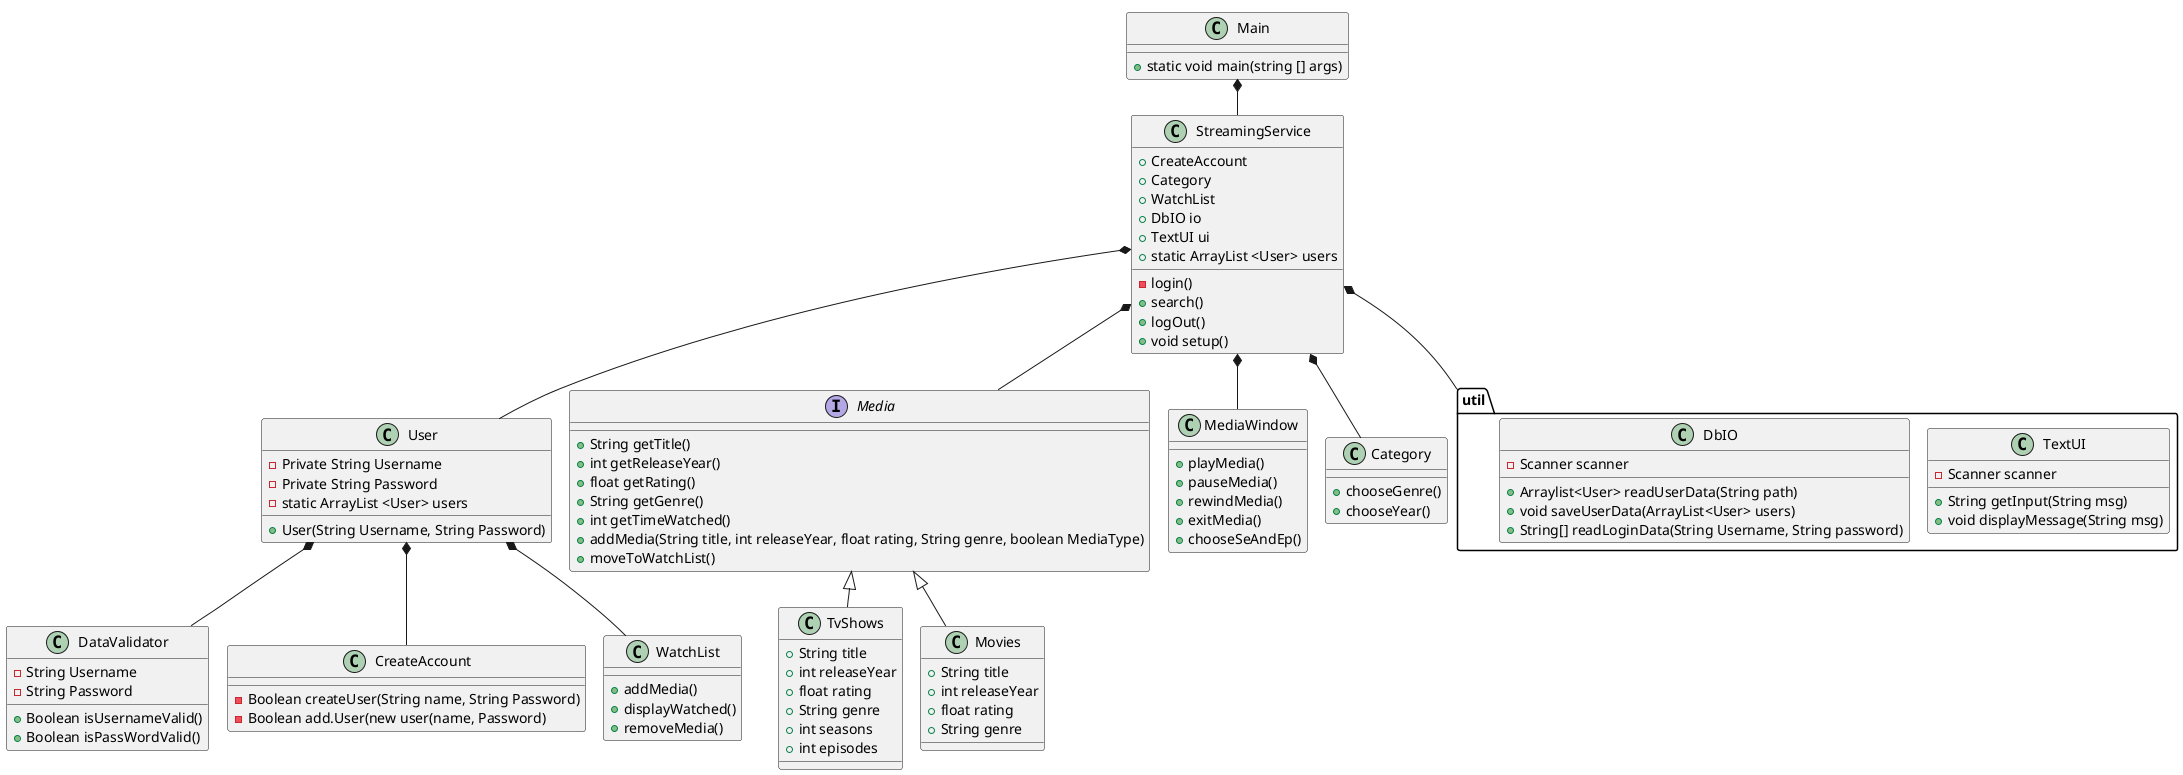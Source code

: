 @startuml
'Domænemodellen giver nye entity klasser
'Pakker, model og util
!pragma layout smetana

class Main
class User
class DataValidator
class CreateAccount
class WatchList
interface Media
class TvShows
class Movies
class MediaWindow
class Category
class StreamingService


package "util"{
       class TextUI
       class DbIO
}

Main *-- StreamingService
StreamingService *-- User
User *-- DataValidator
User *-- CreateAccount
User *-- WatchList
StreamingService *-- Media
Media <|-- Movies
Media <|-- TvShows
StreamingService *-- MediaWindow
StreamingService *-- util
StreamingService *-- Category

Main : + static void main(string [] args)

StreamingService : + CreateAccount
StreamingService : + Category
StreamingService : + WatchList
StreamingService : + DbIO io
StreamingService : + TextUI ui
StreamingService : + static ArrayList <User> users
'---_new-----
StreamingService : - login()
StreamingService : + search()
StreamingService : + logOut()
StreamingService : + void setup()
'-----------

User : - Private String Username
User : - Private String Password
User : - static ArrayList <User> users
'---_new-----
User : + User(String Username, String Password)

'-----------
DataValidator : - String Username
DataValidator : - String Password
'---_new-----
DataValidator : + Boolean isUsernameValid()
DataValidator : + Boolean isPassWordValid()
'-----------

CreateAccount : - Boolean createUser(String name, String Password)
CreateAccount : - Boolean add.User(new user(name, Password)

WatchList : + addMedia()
WatchList : + displayWatched()
WatchList : + removeMedia()


Media : + String getTitle()
Media : + int getReleaseYear()
Media : + float getRating()
Media : + String getGenre()
Media : + int getTimeWatched()
'---_new-----
Media : + addMedia(String title, int releaseYear, float rating, String genre, boolean MediaType)
Media : + moveToWatchList()
'-----------

TvShows : + String title
TvShows : + int releaseYear
TvShows : + float rating
TvShows : + String genre
TvShows : + int seasons
TvShows : + int episodes

Movies : + String title
Movies : + int releaseYear
Movies : + float rating
Movies : + String genre

MediaWindow : + playMedia()
MediaWindow : + pauseMedia()
MediaWindow : + rewindMedia()
MediaWindow : + exitMedia()
MediaWindow : + chooseSeAndEp()

Category : + chooseGenre()
Category : + chooseYear()

DbIO : - Scanner scanner
'---_new-----
DbIO : + Arraylist<User> readUserData(String path)
DbIO : + void saveUserData(ArrayList<User> users)
DbIO : + String[] readLoginData(String Username, String password)
'-----------

TextUI : + String getInput(String msg)
TextUI : - Scanner scanner
TextUI : + void displayMessage(String msg)

@enduml

